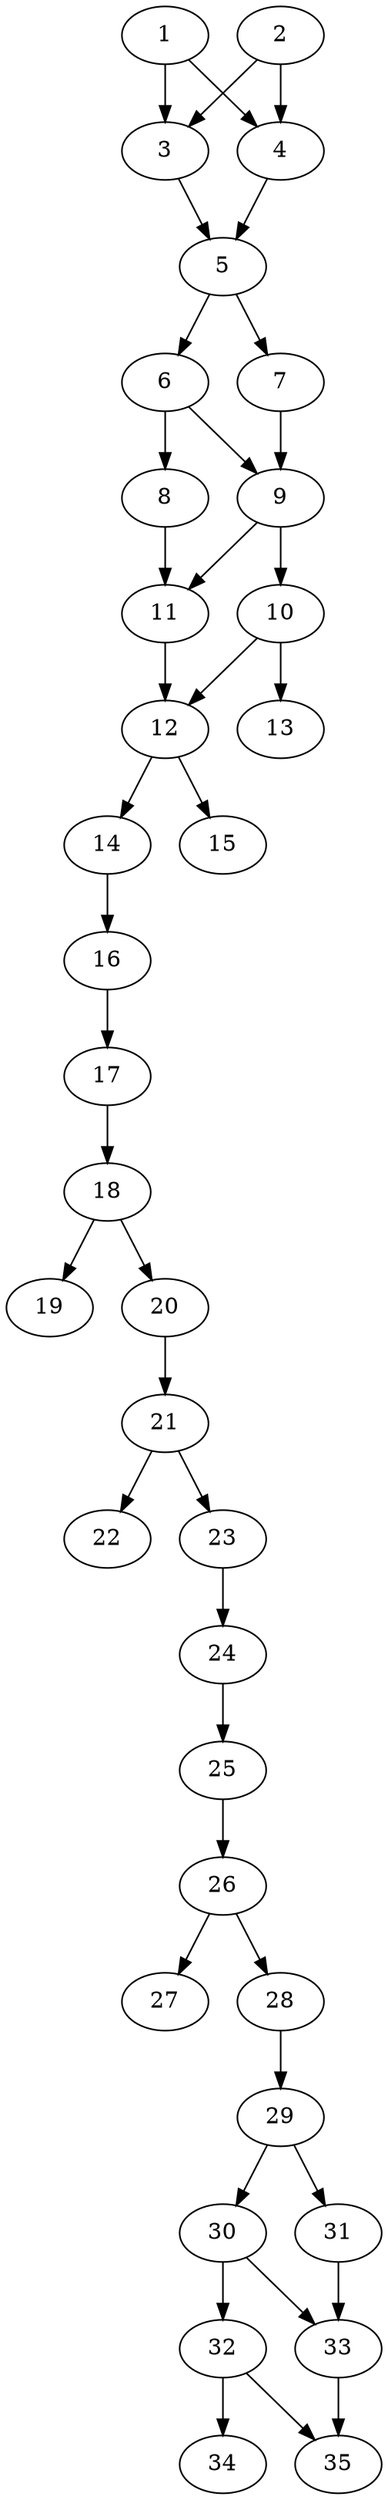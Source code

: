 // DAG automatically generated by daggen at Thu Oct  3 14:05:37 2019
// ./daggen --dot -n 35 --ccr 0.4 --fat 0.3 --regular 0.7 --density 0.9 --mindata 5242880 --maxdata 52428800 
digraph G {
  1 [size="104419840", alpha="0.03", expect_size="41767936"] 
  1 -> 3 [size ="41767936"]
  1 -> 4 [size ="41767936"]
  2 [size="82897920", alpha="0.13", expect_size="33159168"] 
  2 -> 3 [size ="33159168"]
  2 -> 4 [size ="33159168"]
  3 [size="92835840", alpha="0.15", expect_size="37134336"] 
  3 -> 5 [size ="37134336"]
  4 [size="51486720", alpha="0.00", expect_size="20594688"] 
  4 -> 5 [size ="20594688"]
  5 [size="17507840", alpha="0.14", expect_size="7003136"] 
  5 -> 6 [size ="7003136"]
  5 -> 7 [size ="7003136"]
  6 [size="78804480", alpha="0.17", expect_size="31521792"] 
  6 -> 8 [size ="31521792"]
  6 -> 9 [size ="31521792"]
  7 [size="14681600", alpha="0.09", expect_size="5872640"] 
  7 -> 9 [size ="5872640"]
  8 [size="68392960", alpha="0.12", expect_size="27357184"] 
  8 -> 11 [size ="27357184"]
  9 [size="123640320", alpha="0.08", expect_size="49456128"] 
  9 -> 10 [size ="49456128"]
  9 -> 11 [size ="49456128"]
  10 [size="35742720", alpha="0.02", expect_size="14297088"] 
  10 -> 12 [size ="14297088"]
  10 -> 13 [size ="14297088"]
  11 [size="97530880", alpha="0.05", expect_size="39012352"] 
  11 -> 12 [size ="39012352"]
  12 [size="115215360", alpha="0.13", expect_size="46086144"] 
  12 -> 14 [size ="46086144"]
  12 -> 15 [size ="46086144"]
  13 [size="76554240", alpha="0.12", expect_size="30621696"] 
  14 [size="44293120", alpha="0.11", expect_size="17717248"] 
  14 -> 16 [size ="17717248"]
  15 [size="45132800", alpha="0.02", expect_size="18053120"] 
  16 [size="130370560", alpha="0.06", expect_size="52148224"] 
  16 -> 17 [size ="52148224"]
  17 [size="112960000", alpha="0.11", expect_size="45184000"] 
  17 -> 18 [size ="45184000"]
  18 [size="45527040", alpha="0.13", expect_size="18210816"] 
  18 -> 19 [size ="18210816"]
  18 -> 20 [size ="18210816"]
  19 [size="117721600", alpha="0.19", expect_size="47088640"] 
  20 [size="47055360", alpha="0.17", expect_size="18822144"] 
  20 -> 21 [size ="18822144"]
  21 [size="59532800", alpha="0.11", expect_size="23813120"] 
  21 -> 22 [size ="23813120"]
  21 -> 23 [size ="23813120"]
  22 [size="88432640", alpha="0.16", expect_size="35373056"] 
  23 [size="48194560", alpha="0.15", expect_size="19277824"] 
  23 -> 24 [size ="19277824"]
  24 [size="121034240", alpha="0.01", expect_size="48413696"] 
  24 -> 25 [size ="48413696"]
  25 [size="67095040", alpha="0.07", expect_size="26838016"] 
  25 -> 26 [size ="26838016"]
  26 [size="76551680", alpha="0.04", expect_size="30620672"] 
  26 -> 27 [size ="30620672"]
  26 -> 28 [size ="30620672"]
  27 [size="109194240", alpha="0.02", expect_size="43677696"] 
  28 [size="56153600", alpha="0.09", expect_size="22461440"] 
  28 -> 29 [size ="22461440"]
  29 [size="17313280", alpha="0.15", expect_size="6925312"] 
  29 -> 30 [size ="6925312"]
  29 -> 31 [size ="6925312"]
  30 [size="128081920", alpha="0.04", expect_size="51232768"] 
  30 -> 32 [size ="51232768"]
  30 -> 33 [size ="51232768"]
  31 [size="110049280", alpha="0.08", expect_size="44019712"] 
  31 -> 33 [size ="44019712"]
  32 [size="54528000", alpha="0.09", expect_size="21811200"] 
  32 -> 34 [size ="21811200"]
  32 -> 35 [size ="21811200"]
  33 [size="31313920", alpha="0.01", expect_size="12525568"] 
  33 -> 35 [size ="12525568"]
  34 [size="120135680", alpha="0.19", expect_size="48054272"] 
  35 [size="123443200", alpha="0.01", expect_size="49377280"] 
}
